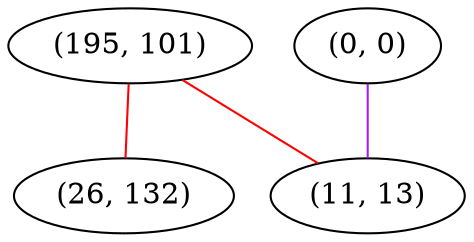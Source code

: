 graph "" {
"(195, 101)";
"(26, 132)";
"(0, 0)";
"(11, 13)";
"(195, 101)" -- "(26, 132)"  [color=red, key=0, weight=1];
"(195, 101)" -- "(11, 13)"  [color=red, key=0, weight=1];
"(0, 0)" -- "(11, 13)"  [color=purple, key=0, weight=4];
}

